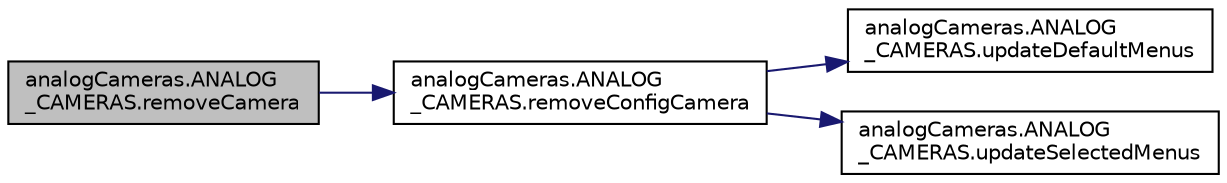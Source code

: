 digraph "analogCameras.ANALOG_CAMERAS.removeCamera"
{
 // LATEX_PDF_SIZE
  edge [fontname="Helvetica",fontsize="10",labelfontname="Helvetica",labelfontsize="10"];
  node [fontname="Helvetica",fontsize="10",shape=record];
  rankdir="LR";
  Node1 [label="analogCameras.ANALOG\l_CAMERAS.removeCamera",height=0.2,width=0.4,color="black", fillcolor="grey75", style="filled", fontcolor="black",tooltip=" "];
  Node1 -> Node2 [color="midnightblue",fontsize="10",style="solid",fontname="Helvetica"];
  Node2 [label="analogCameras.ANALOG\l_CAMERAS.removeConfigCamera",height=0.2,width=0.4,color="black", fillcolor="white", style="filled",URL="$classanalog_cameras_1_1_a_n_a_l_o_g___c_a_m_e_r_a_s.html#a307703547825fa9dcc788f4cb08f0526",tooltip=" "];
  Node2 -> Node3 [color="midnightblue",fontsize="10",style="solid",fontname="Helvetica"];
  Node3 [label="analogCameras.ANALOG\l_CAMERAS.updateDefaultMenus",height=0.2,width=0.4,color="black", fillcolor="white", style="filled",URL="$classanalog_cameras_1_1_a_n_a_l_o_g___c_a_m_e_r_a_s.html#a5e757e524ec906baee5f32ea3f143e4b",tooltip=" "];
  Node2 -> Node4 [color="midnightblue",fontsize="10",style="solid",fontname="Helvetica"];
  Node4 [label="analogCameras.ANALOG\l_CAMERAS.updateSelectedMenus",height=0.2,width=0.4,color="black", fillcolor="white", style="filled",URL="$classanalog_cameras_1_1_a_n_a_l_o_g___c_a_m_e_r_a_s.html#aac2d5e5f7c1b4d3ea0a632f5eed89585",tooltip=" "];
}
